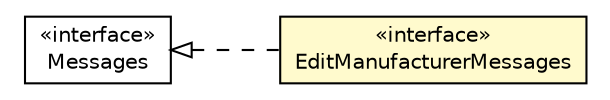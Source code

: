 #!/usr/local/bin/dot
#
# Class diagram 
# Generated by UMLGraph version R5_6-24-gf6e263 (http://www.umlgraph.org/)
#

digraph G {
	edge [fontname="Helvetica",fontsize=10,labelfontname="Helvetica",labelfontsize=10];
	node [fontname="Helvetica",fontsize=10,shape=plaintext];
	nodesep=0.25;
	ranksep=0.5;
	rankdir=LR;
	// com.gwtplatform.carstore.client.resources.EditManufacturerMessages
	c172116 [label=<<table title="com.gwtplatform.carstore.client.resources.EditManufacturerMessages" border="0" cellborder="1" cellspacing="0" cellpadding="2" port="p" bgcolor="lemonChiffon" href="./EditManufacturerMessages.html">
		<tr><td><table border="0" cellspacing="0" cellpadding="1">
<tr><td align="center" balign="center"> &#171;interface&#187; </td></tr>
<tr><td align="center" balign="center"> EditManufacturerMessages </td></tr>
		</table></td></tr>
		</table>>, URL="./EditManufacturerMessages.html", fontname="Helvetica", fontcolor="black", fontsize=10.0];
	//com.gwtplatform.carstore.client.resources.EditManufacturerMessages implements com.google.gwt.i18n.client.Messages
	c172275:p -> c172116:p [dir=back,arrowtail=empty,style=dashed];
	// com.google.gwt.i18n.client.Messages
	c172275 [label=<<table title="com.google.gwt.i18n.client.Messages" border="0" cellborder="1" cellspacing="0" cellpadding="2" port="p" href="http://google-web-toolkit.googlecode.com/svn/javadoc/latest/com/google/gwt/i18n/client/Messages.html">
		<tr><td><table border="0" cellspacing="0" cellpadding="1">
<tr><td align="center" balign="center"> &#171;interface&#187; </td></tr>
<tr><td align="center" balign="center"> Messages </td></tr>
		</table></td></tr>
		</table>>, URL="http://google-web-toolkit.googlecode.com/svn/javadoc/latest/com/google/gwt/i18n/client/Messages.html", fontname="Helvetica", fontcolor="black", fontsize=10.0];
}

